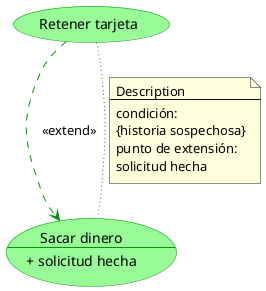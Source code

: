 @startuml
skinparam usecase {
  BackgroundColor PaleGreen
  BorderColor #009400
}
skinparam usecase {
  ArrowColor #009400
  ArrowThickness 1
}
usecase UC1 as "Sacar dinero
--
+ solicitud hecha"

usecase UC2 as "Retener tarjeta"

UC2 ..> UC1 : <<extend>>
UC2 -[dotted]- UC1
note on link
 Description
 --
 condición:
 {historia sospechosa}
 punto de extensión:
 solicitud hecha
end note

@enduml

